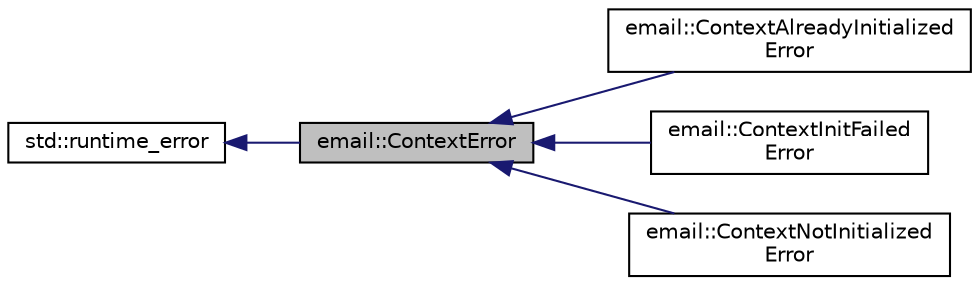 digraph "email::ContextError"
{
 // LATEX_PDF_SIZE
  edge [fontname="Helvetica",fontsize="10",labelfontname="Helvetica",labelfontsize="10"];
  node [fontname="Helvetica",fontsize="10",shape=record];
  rankdir="LR";
  Node1 [label="email::ContextError",height=0.2,width=0.4,color="black", fillcolor="grey75", style="filled", fontcolor="black",tooltip="Generic context error."];
  Node2 -> Node1 [dir="back",color="midnightblue",fontsize="10",style="solid",fontname="Helvetica"];
  Node2 [label="std::runtime_error",height=0.2,width=0.4,color="black", fillcolor="white", style="filled",URL="/home/runner/work/rmw_email/rmw_email/gen_docs/data/cppreference-doxygen-web.tag.xml$cpp/error/runtime_error.html",tooltip=" "];
  Node1 -> Node3 [dir="back",color="midnightblue",fontsize="10",style="solid",fontname="Helvetica"];
  Node3 [label="email::ContextAlreadyInitialized\lError",height=0.2,width=0.4,color="black", fillcolor="white", style="filled",URL="$classemail_1_1ContextAlreadyInitializedError.html",tooltip="Error when the context is already initialized."];
  Node1 -> Node4 [dir="back",color="midnightblue",fontsize="10",style="solid",fontname="Helvetica"];
  Node4 [label="email::ContextInitFailed\lError",height=0.2,width=0.4,color="black", fillcolor="white", style="filled",URL="$classemail_1_1ContextInitFailedError.html",tooltip="Error when the context initialization fails."];
  Node1 -> Node5 [dir="back",color="midnightblue",fontsize="10",style="solid",fontname="Helvetica"];
  Node5 [label="email::ContextNotInitialized\lError",height=0.2,width=0.4,color="black", fillcolor="white", style="filled",URL="$classemail_1_1ContextNotInitializedError.html",tooltip="Error when the context is not initialized."];
}
